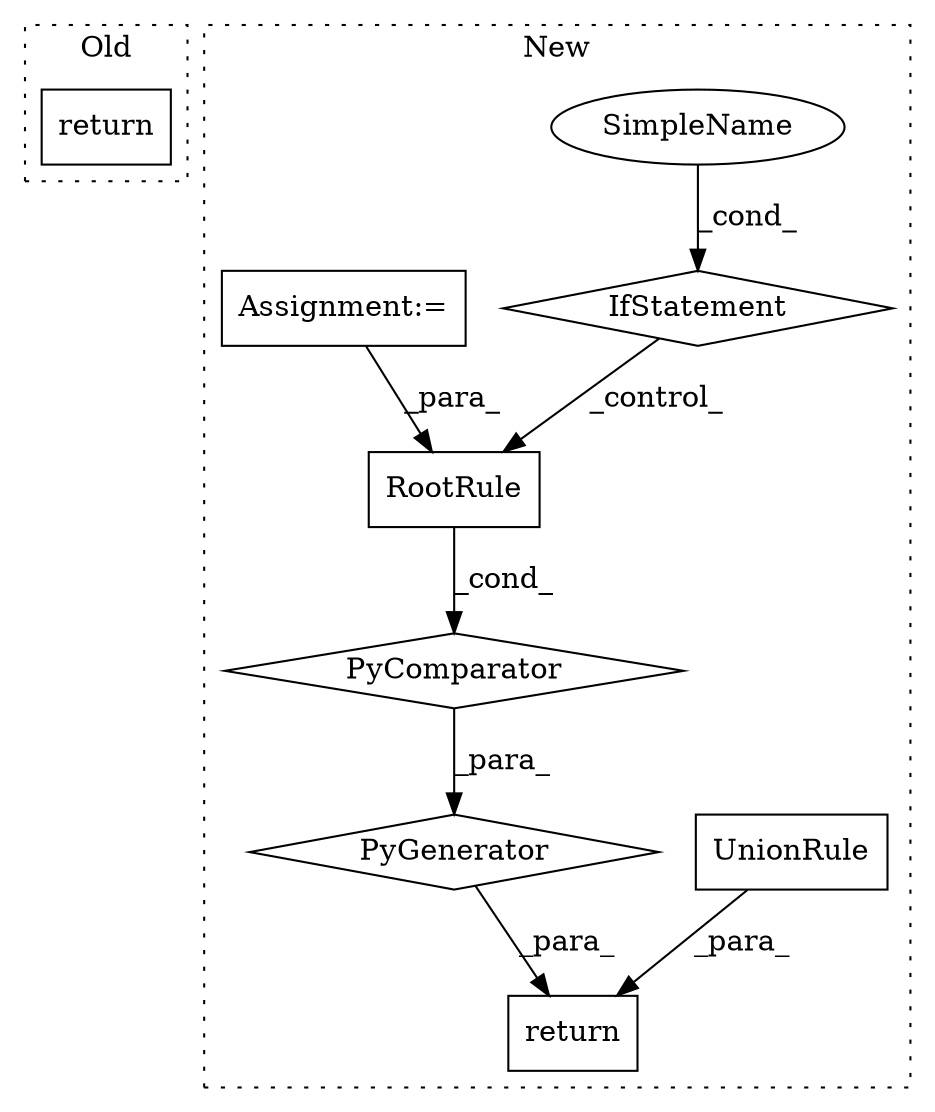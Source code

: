 digraph G {
subgraph cluster0 {
1 [label="return" a="41" s="1750" l="7" shape="box"];
label = "Old";
style="dotted";
}
subgraph cluster1 {
2 [label="UnionRule" a="32" s="2268,2300" l="10,1" shape="box"];
3 [label="return" a="41" s="2016" l="7" shape="box"];
4 [label="PyComparator" a="113" s="2211" l="45" shape="diamond"];
5 [label="RootRule" a="32" s="2132,2152" l="9,1" shape="box"];
6 [label="SimpleName" a="42" s="2251" l="5" shape="ellipse"];
7 [label="IfStatement" a="25" s="2211" l="45" shape="diamond"];
8 [label="PyGenerator" a="107" s="2132" l="130" shape="diamond"];
9 [label="Assignment:=" a="7" s="2211" l="45" shape="box"];
label = "New";
style="dotted";
}
2 -> 3 [label="_para_"];
4 -> 8 [label="_para_"];
5 -> 4 [label="_cond_"];
6 -> 7 [label="_cond_"];
7 -> 5 [label="_control_"];
8 -> 3 [label="_para_"];
9 -> 5 [label="_para_"];
}
